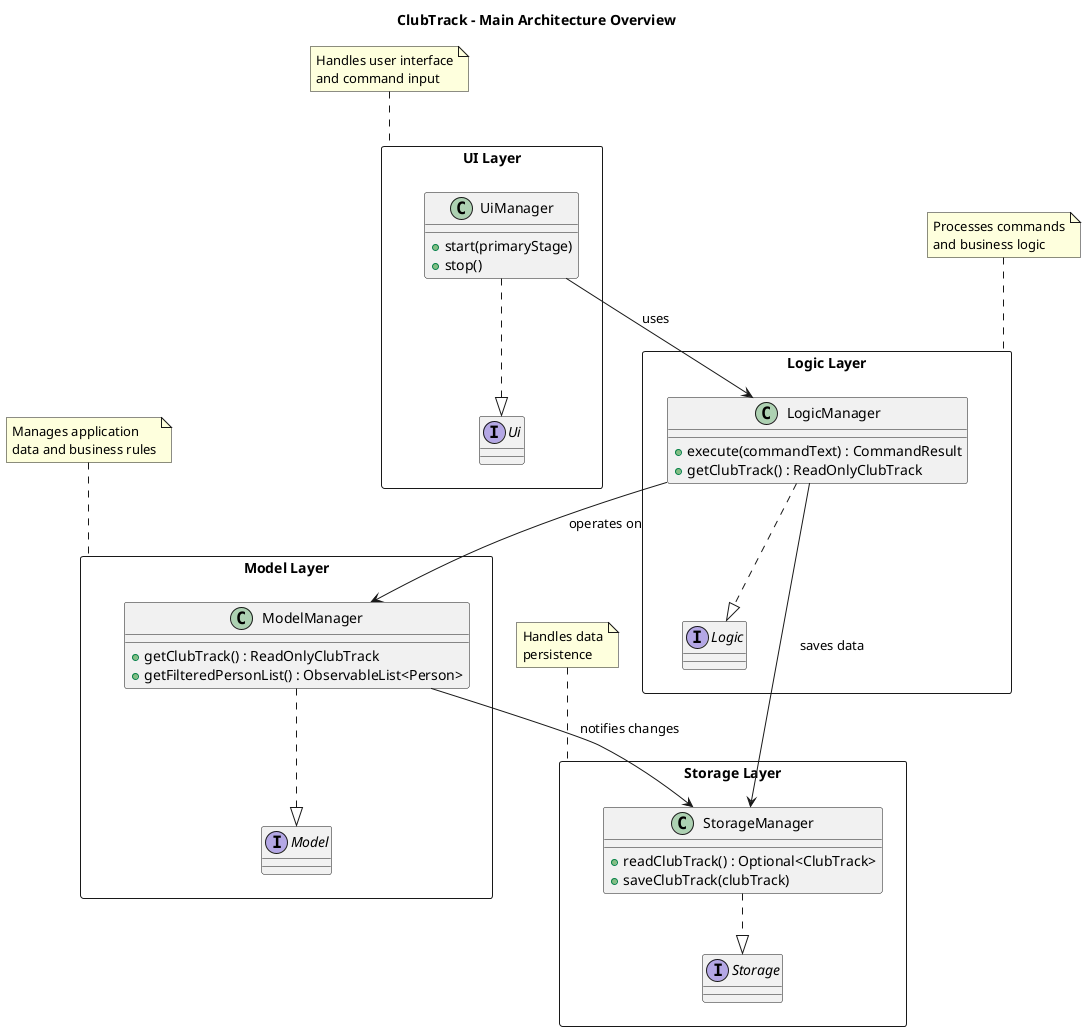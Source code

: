 @startuml

title ClubTrack - Main Architecture Overview

package "UI Layer" <<Rectangle>> {
  interface Ui
  class UiManager {
    + start(primaryStage)
    + stop()
  }
}

package "Logic Layer" <<Rectangle>> {
  interface Logic
  class LogicManager {
    + execute(commandText) : CommandResult
    + getClubTrack() : ReadOnlyClubTrack
  }
}

package "Model Layer" <<Rectangle>> {
  interface Model
  class ModelManager {
    + getClubTrack() : ReadOnlyClubTrack
    + getFilteredPersonList() : ObservableList<Person>
  }
}

package "Storage Layer" <<Rectangle>> {
  interface Storage
  class StorageManager {
    + readClubTrack() : Optional<ClubTrack>
    + saveClubTrack(clubTrack)
  }
}

' High-level architectural relationships only
UiManager ..|> Ui
LogicManager ..|> Logic
ModelManager ..|> Model
StorageManager ..|> Storage

' Inter-layer dependencies
UiManager --> LogicManager : uses
LogicManager --> ModelManager : operates on
LogicManager --> StorageManager : saves data
ModelManager --> StorageManager : notifies changes

note top of "UI Layer" : Handles user interface\nand command input
note top of "Logic Layer" : Processes commands\nand business logic
note top of "Model Layer" : Manages application\ndata and business rules
note top of "Storage Layer" : Handles data\npersistence

@enduml
